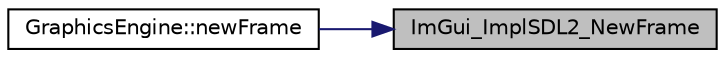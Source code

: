digraph "ImGui_ImplSDL2_NewFrame"
{
 // LATEX_PDF_SIZE
  edge [fontname="Helvetica",fontsize="10",labelfontname="Helvetica",labelfontsize="10"];
  node [fontname="Helvetica",fontsize="10",shape=record];
  rankdir="RL";
  Node1 [label="ImGui_ImplSDL2_NewFrame",height=0.2,width=0.4,color="black", fillcolor="grey75", style="filled", fontcolor="black",tooltip=" "];
  Node1 -> Node2 [dir="back",color="midnightblue",fontsize="10",style="solid"];
  Node2 [label="GraphicsEngine::newFrame",height=0.2,width=0.4,color="black", fillcolor="white", style="filled",URL="$class_graphics_engine.html#af8004593bcd7572d299d0f76985eab91",tooltip="Function to be called at the start of every frame for rendering."];
}
